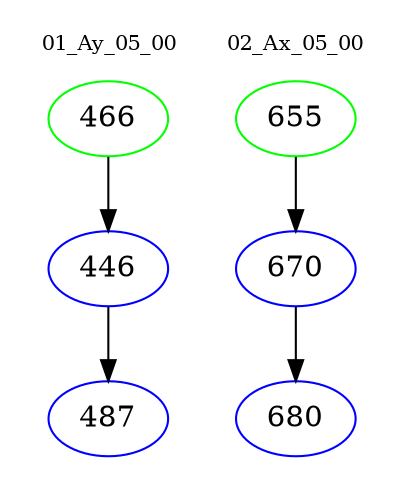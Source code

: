 digraph{
subgraph cluster_0 {
color = white
label = "01_Ay_05_00";
fontsize=10;
T0_466 [label="466", color="green"]
T0_466 -> T0_446 [color="black"]
T0_446 [label="446", color="blue"]
T0_446 -> T0_487 [color="black"]
T0_487 [label="487", color="blue"]
}
subgraph cluster_1 {
color = white
label = "02_Ax_05_00";
fontsize=10;
T1_655 [label="655", color="green"]
T1_655 -> T1_670 [color="black"]
T1_670 [label="670", color="blue"]
T1_670 -> T1_680 [color="black"]
T1_680 [label="680", color="blue"]
}
}
